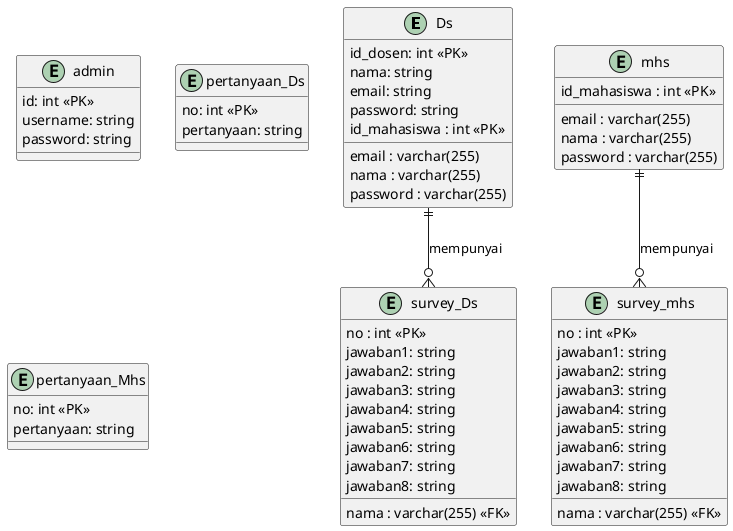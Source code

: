 @startuml
entity Ds {
  id_dosen: int <<PK>>
  nama: string
  email: string
  password: string
}
entity admin {
  id: int <<PK>>
  username: string
  password: string
}
entity pertanyaan_Ds {
  no: int <<PK>>
  pertanyaan: string
}
entity pertanyaan_Mhs {
  no: int <<PK>>
  pertanyaan: string
}

entity mhs {
  id_mahasiswa : int <<PK>>
  email : varchar(255)
  nama : varchar(255)
  password : varchar(255)
}

entity survey_mhs {
  no : int <<PK>>
  nama : varchar(255) <<FK>>
  jawaban1: string
  jawaban2: string
  jawaban3: string
  jawaban4: string
  jawaban5: string
  jawaban6: string
  jawaban7: string
  jawaban8: string
}

mhs ||--o{ survey_mhs : mempunyai

entity Ds {
  id_mahasiswa : int <<PK>>
  email : varchar(255)
  nama : varchar(255)
  password : varchar(255)
}

entity survey_Ds {
  no : int <<PK>>
  nama : varchar(255) <<FK>>
  jawaban1: string
  jawaban2: string
  jawaban3: string
  jawaban4: string
  jawaban5: string
  jawaban6: string
  jawaban7: string
  jawaban8: string
}

Ds ||--o{ survey_Ds : mempunyai
@enduml
